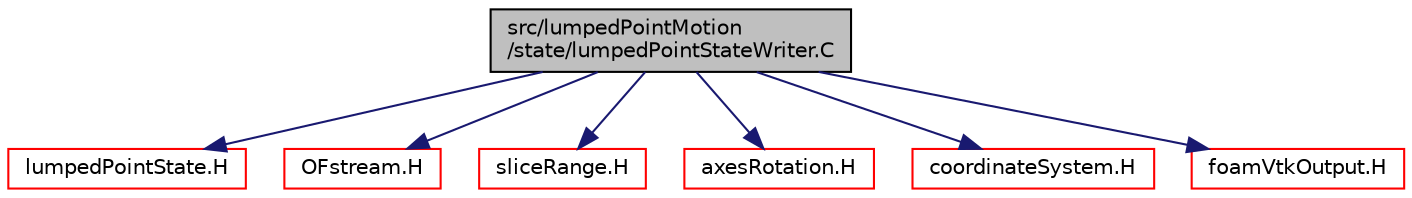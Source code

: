 digraph "src/lumpedPointMotion/state/lumpedPointStateWriter.C"
{
  bgcolor="transparent";
  edge [fontname="Helvetica",fontsize="10",labelfontname="Helvetica",labelfontsize="10"];
  node [fontname="Helvetica",fontsize="10",shape=record];
  Node1 [label="src/lumpedPointMotion\l/state/lumpedPointStateWriter.C",height=0.2,width=0.4,color="black", fillcolor="grey75", style="filled" fontcolor="black"];
  Node1 -> Node2 [color="midnightblue",fontsize="10",style="solid",fontname="Helvetica"];
  Node2 [label="lumpedPointState.H",height=0.2,width=0.4,color="red",URL="$lumpedPointState_8H.html"];
  Node1 -> Node3 [color="midnightblue",fontsize="10",style="solid",fontname="Helvetica"];
  Node3 [label="OFstream.H",height=0.2,width=0.4,color="red",URL="$OFstream_8H.html"];
  Node1 -> Node4 [color="midnightblue",fontsize="10",style="solid",fontname="Helvetica"];
  Node4 [label="sliceRange.H",height=0.2,width=0.4,color="red",URL="$sliceRange_8H.html"];
  Node1 -> Node5 [color="midnightblue",fontsize="10",style="solid",fontname="Helvetica"];
  Node5 [label="axesRotation.H",height=0.2,width=0.4,color="red",URL="$axesRotation_8H.html"];
  Node1 -> Node6 [color="midnightblue",fontsize="10",style="solid",fontname="Helvetica"];
  Node6 [label="coordinateSystem.H",height=0.2,width=0.4,color="red",URL="$coordinateSystem_8H.html"];
  Node1 -> Node7 [color="midnightblue",fontsize="10",style="solid",fontname="Helvetica"];
  Node7 [label="foamVtkOutput.H",height=0.2,width=0.4,color="red",URL="$foamVtkOutput_8H.html"];
}
